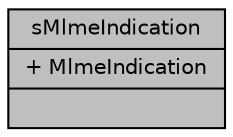 digraph "sMlmeIndication"
{
  edge [fontname="Helvetica",fontsize="10",labelfontname="Helvetica",labelfontsize="10"];
  node [fontname="Helvetica",fontsize="10",shape=record];
  Node1 [label="{sMlmeIndication\n|+ MlmeIndication\l|}",height=0.2,width=0.4,color="black", fillcolor="grey75", style="filled", fontcolor="black"];
}
